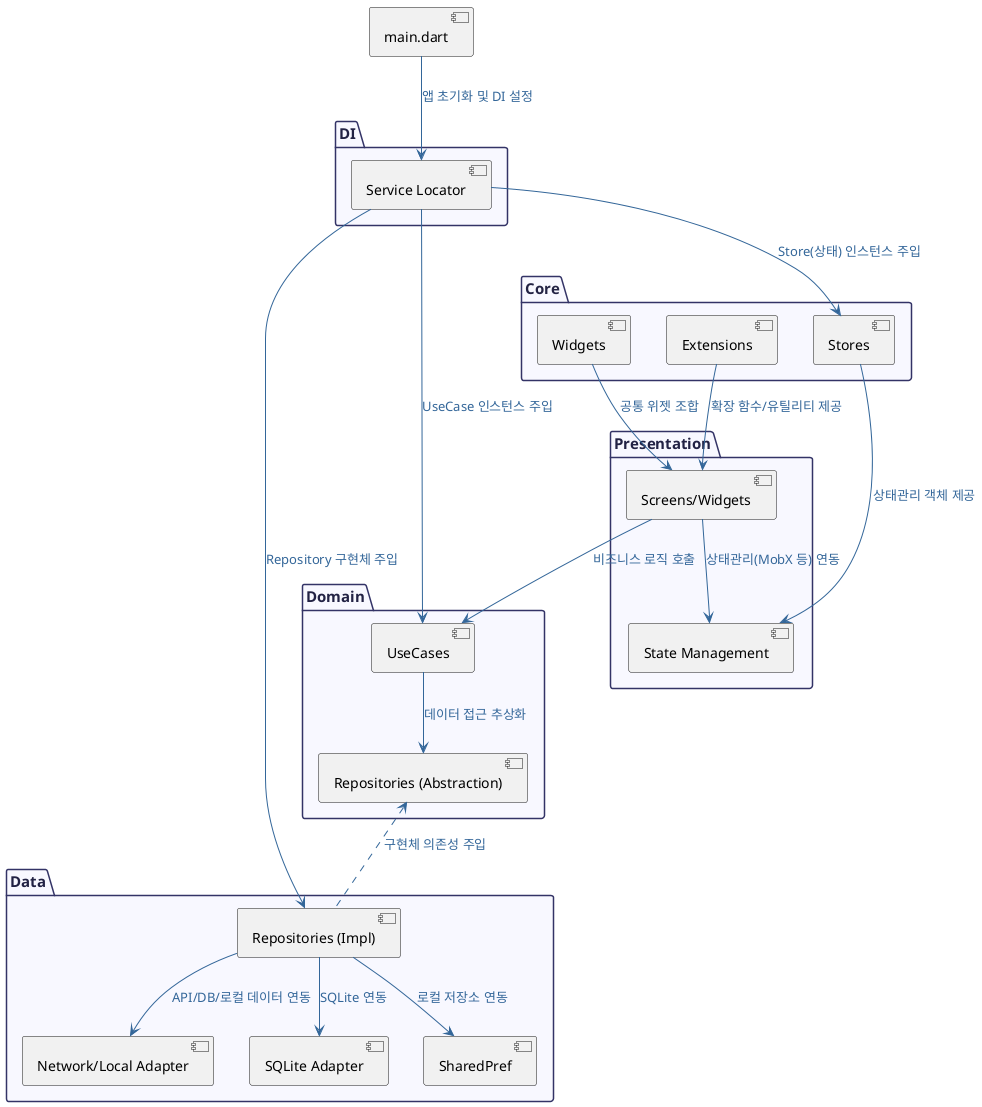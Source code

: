 @startuml
' 스타일 정의
skinparam package {
  BackgroundColor #F8F8FF
  BorderColor #333366
  FontColor #222244
  FontSize 15
}
skinparam rectangle {
  BackgroundColor #F0F8FF
  BorderColor #333366
  FontColor #222244
}
skinparam ArrowColor #336699
skinparam ArrowFontColor #336699
skinparam ArrowFontSize 13

' 패키지 및 컴포넌트 정의
package "Presentation" {
  [Screens/Widgets]
  [State Management]
}
package "Domain" {
  [UseCases]
  [Repositories (Abstraction)]
}
package "Data" {
  [Repositories (Impl)]
  [Network/Local Adapter]
  [SQLite Adapter]
  [SharedPref]
}
package "Core" {
  [Stores]
  [Widgets]
  [Extensions]
}
package "DI" {
  [Service Locator]
}

' 관계 및 설명 추가
[main.dart] --> [Service Locator] : "앱 초기화 및 DI 설정"
[Service Locator] --> [Repositories (Impl)] : "Repository 구현체 주입"
[Service Locator] --> [UseCases] : "UseCase 인스턴스 주입"
[Service Locator] --> [Stores] : "Store(상태) 인스턴스 주입"

[Screens/Widgets] --> [State Management] : "상태관리(MobX 등) 연동"
[Screens/Widgets] --> [UseCases] : "비즈니스 로직 호출"
[UseCases] --> [Repositories (Abstraction)] : "데이터 접근 추상화"
[Repositories (Abstraction)] <.. [Repositories (Impl)] : "구현체 의존성 주입"
[Repositories (Impl)] --> [Network/Local Adapter] : "API/DB/로컬 데이터 연동"
[Repositories (Impl)] --> [SQLite Adapter] : "SQLite 연동"
[Repositories (Impl)] --> [SharedPref] : "로컬 저장소 연동"

[Stores] --> [State Management] : "상태관리 객체 제공"
[Widgets] --> [Screens/Widgets] : "공통 위젯 조합"
[Extensions] --> [Screens/Widgets] : "확장 함수/유틸리티 제공"
@enduml
